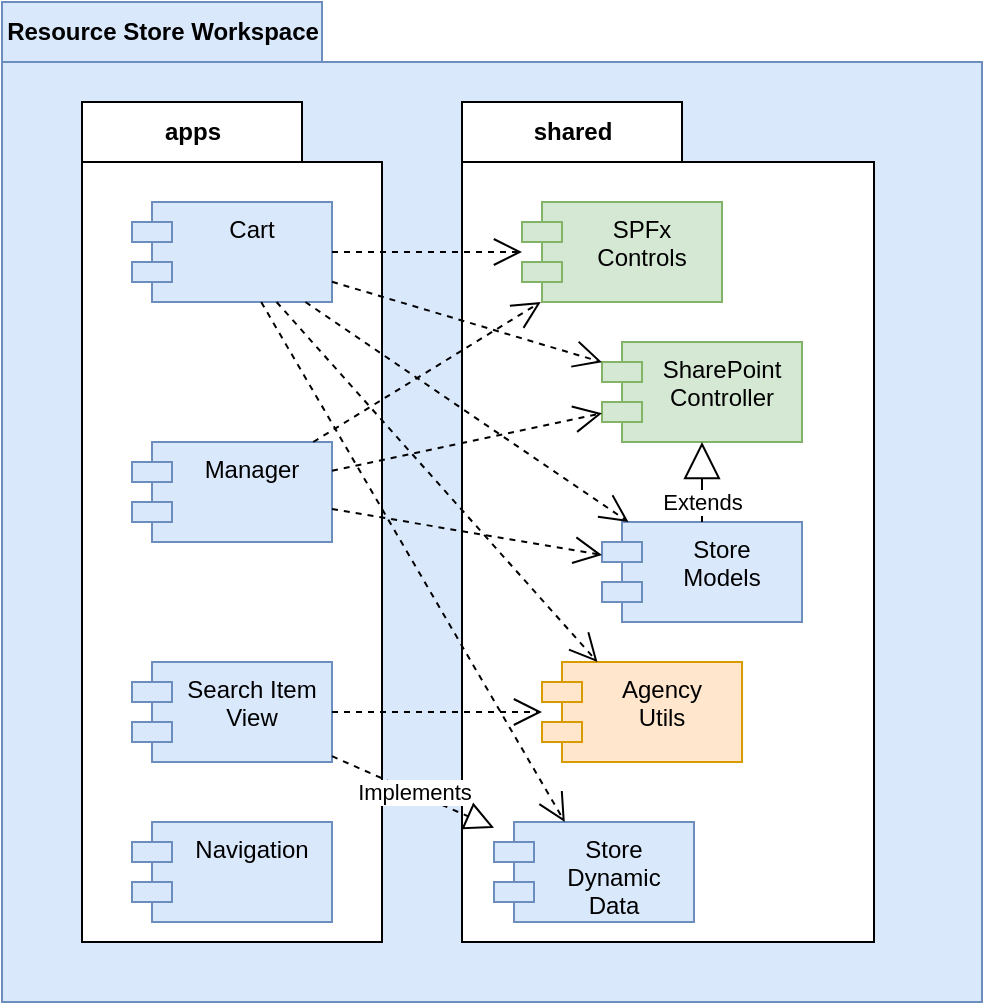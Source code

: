 <mxfile version="14.9.7" type="device"><diagram id="crSFKczKRlbZO9zx_Yis" name="Page-1"><mxGraphModel dx="1178" dy="712" grid="1" gridSize="10" guides="1" tooltips="1" connect="1" arrows="1" fold="1" page="1" pageScale="1" pageWidth="827" pageHeight="1169" math="0" shadow="0"><root><mxCell id="0"/><mxCell id="1" parent="0"/><mxCell id="8b75FQAut75xDzRV4wFL-1" value="Resource Store Workspace" style="shape=folder;fontStyle=1;tabWidth=160;tabHeight=30;tabPosition=left;html=1;boundedLbl=1;labelInHeader=1;container=1;collapsible=0;recursiveResize=0;fillColor=#dae8fc;strokeColor=#6c8ebf;" vertex="1" parent="1"><mxGeometry x="40" y="40" width="490" height="500" as="geometry"/></mxCell><mxCell id="8b75FQAut75xDzRV4wFL-3" value="apps" style="shape=folder;fontStyle=1;tabWidth=110;tabHeight=30;tabPosition=left;html=1;boundedLbl=1;labelInHeader=1;container=1;collapsible=0;recursiveResize=0;" vertex="1" parent="8b75FQAut75xDzRV4wFL-1"><mxGeometry x="40" y="50" width="150" height="420" as="geometry"/></mxCell><mxCell id="8b75FQAut75xDzRV4wFL-7" value="Navigation" style="shape=module;align=left;spacingLeft=20;align=center;verticalAlign=top;fillColor=#dae8fc;strokeColor=#6c8ebf;" vertex="1" parent="8b75FQAut75xDzRV4wFL-3"><mxGeometry x="25" y="360" width="100" height="50" as="geometry"/></mxCell><mxCell id="8b75FQAut75xDzRV4wFL-8" value="Cart" style="shape=module;align=left;spacingLeft=20;align=center;verticalAlign=top;fillColor=#dae8fc;strokeColor=#6c8ebf;" vertex="1" parent="8b75FQAut75xDzRV4wFL-3"><mxGeometry x="25" y="50" width="100" height="50" as="geometry"/></mxCell><mxCell id="8b75FQAut75xDzRV4wFL-9" value="Search Item&#10;View" style="shape=module;align=left;spacingLeft=20;align=center;verticalAlign=top;fillColor=#dae8fc;strokeColor=#6c8ebf;" vertex="1" parent="8b75FQAut75xDzRV4wFL-3"><mxGeometry x="25" y="280" width="100" height="50" as="geometry"/></mxCell><mxCell id="8b75FQAut75xDzRV4wFL-23" value="Manager" style="shape=module;align=left;spacingLeft=20;align=center;verticalAlign=top;fillColor=#dae8fc;strokeColor=#6c8ebf;" vertex="1" parent="8b75FQAut75xDzRV4wFL-3"><mxGeometry x="25" y="170" width="100" height="50" as="geometry"/></mxCell><mxCell id="8b75FQAut75xDzRV4wFL-5" value="shared" style="shape=folder;fontStyle=1;tabWidth=110;tabHeight=30;tabPosition=left;html=1;boundedLbl=1;labelInHeader=1;container=1;collapsible=0;recursiveResize=0;" vertex="1" parent="8b75FQAut75xDzRV4wFL-1"><mxGeometry x="230" y="50" width="206" height="420" as="geometry"/></mxCell><mxCell id="8b75FQAut75xDzRV4wFL-10" value="SharePoint&#10;Controller" style="shape=module;align=left;spacingLeft=20;align=center;verticalAlign=top;fillColor=#d5e8d4;strokeColor=#82b366;" vertex="1" parent="8b75FQAut75xDzRV4wFL-5"><mxGeometry x="70" y="120" width="100" height="50" as="geometry"/></mxCell><mxCell id="8b75FQAut75xDzRV4wFL-11" value="Agency&#10;Utils" style="shape=module;align=left;spacingLeft=20;align=center;verticalAlign=top;fillColor=#ffe6cc;strokeColor=#d79b00;" vertex="1" parent="8b75FQAut75xDzRV4wFL-5"><mxGeometry x="40" y="280" width="100" height="50" as="geometry"/></mxCell><mxCell id="8b75FQAut75xDzRV4wFL-12" value="Store&#10;Dynamic&#10;Data" style="shape=module;align=left;spacingLeft=20;align=center;verticalAlign=top;fillColor=#dae8fc;strokeColor=#6c8ebf;" vertex="1" parent="8b75FQAut75xDzRV4wFL-5"><mxGeometry x="16" y="360" width="100" height="50" as="geometry"/></mxCell><mxCell id="8b75FQAut75xDzRV4wFL-13" value="Store&#10;Models" style="shape=module;align=left;spacingLeft=20;align=center;verticalAlign=top;fillColor=#dae8fc;strokeColor=#6c8ebf;" vertex="1" parent="8b75FQAut75xDzRV4wFL-5"><mxGeometry x="70" y="210" width="100" height="50" as="geometry"/></mxCell><mxCell id="8b75FQAut75xDzRV4wFL-21" value="Extends" style="endArrow=block;endSize=16;endFill=0;html=1;" edge="1" parent="8b75FQAut75xDzRV4wFL-5" source="8b75FQAut75xDzRV4wFL-13" target="8b75FQAut75xDzRV4wFL-10"><mxGeometry x="-0.5" width="160" relative="1" as="geometry"><mxPoint x="166" y="260" as="sourcePoint"/><mxPoint x="326" y="260" as="targetPoint"/><mxPoint as="offset"/></mxGeometry></mxCell><mxCell id="8b75FQAut75xDzRV4wFL-15" value="Implements" style="endArrow=block;dashed=1;endFill=0;endSize=12;html=1;" edge="1" parent="8b75FQAut75xDzRV4wFL-1" source="8b75FQAut75xDzRV4wFL-9" target="8b75FQAut75xDzRV4wFL-12"><mxGeometry width="160" relative="1" as="geometry"><mxPoint x="460" y="260" as="sourcePoint"/><mxPoint x="620" y="260" as="targetPoint"/></mxGeometry></mxCell><mxCell id="8b75FQAut75xDzRV4wFL-16" value="" style="endArrow=open;endSize=12;dashed=1;html=1;" edge="1" parent="8b75FQAut75xDzRV4wFL-1" source="8b75FQAut75xDzRV4wFL-8" target="8b75FQAut75xDzRV4wFL-12"><mxGeometry width="160" relative="1" as="geometry"><mxPoint x="390" y="310" as="sourcePoint"/><mxPoint x="300" y="240" as="targetPoint"/></mxGeometry></mxCell><mxCell id="8b75FQAut75xDzRV4wFL-18" value="" style="endArrow=open;endSize=12;dashed=1;html=1;" edge="1" parent="8b75FQAut75xDzRV4wFL-1" source="8b75FQAut75xDzRV4wFL-8" target="8b75FQAut75xDzRV4wFL-11"><mxGeometry width="160" relative="1" as="geometry"><mxPoint x="390" y="310" as="sourcePoint"/><mxPoint x="550" y="310" as="targetPoint"/></mxGeometry></mxCell><mxCell id="8b75FQAut75xDzRV4wFL-19" value="" style="endArrow=open;endSize=12;dashed=1;html=1;" edge="1" parent="8b75FQAut75xDzRV4wFL-1" source="8b75FQAut75xDzRV4wFL-9" target="8b75FQAut75xDzRV4wFL-11"><mxGeometry width="160" relative="1" as="geometry"><mxPoint x="390" y="310" as="sourcePoint"/><mxPoint x="550" y="310" as="targetPoint"/></mxGeometry></mxCell><mxCell id="8b75FQAut75xDzRV4wFL-20" value="" style="endArrow=open;endSize=12;dashed=1;html=1;" edge="1" parent="8b75FQAut75xDzRV4wFL-1" source="8b75FQAut75xDzRV4wFL-8" target="8b75FQAut75xDzRV4wFL-10"><mxGeometry width="160" relative="1" as="geometry"><mxPoint x="390" y="310" as="sourcePoint"/><mxPoint x="550" y="310" as="targetPoint"/></mxGeometry></mxCell><mxCell id="8b75FQAut75xDzRV4wFL-17" value="" style="endArrow=open;endSize=12;dashed=1;html=1;" edge="1" parent="8b75FQAut75xDzRV4wFL-1" source="8b75FQAut75xDzRV4wFL-8" target="8b75FQAut75xDzRV4wFL-13"><mxGeometry width="160" relative="1" as="geometry"><mxPoint x="220" y="670" as="sourcePoint"/><mxPoint x="380" y="670" as="targetPoint"/></mxGeometry></mxCell><mxCell id="8b75FQAut75xDzRV4wFL-24" value="" style="endArrow=open;endSize=12;dashed=1;html=1;" edge="1" parent="8b75FQAut75xDzRV4wFL-1" source="8b75FQAut75xDzRV4wFL-23" target="8b75FQAut75xDzRV4wFL-13"><mxGeometry width="160" relative="1" as="geometry"><mxPoint x="350" y="350" as="sourcePoint"/><mxPoint x="510" y="350" as="targetPoint"/></mxGeometry></mxCell><mxCell id="8b75FQAut75xDzRV4wFL-25" value="" style="endArrow=open;endSize=12;dashed=1;html=1;" edge="1" parent="8b75FQAut75xDzRV4wFL-1" source="8b75FQAut75xDzRV4wFL-23" target="8b75FQAut75xDzRV4wFL-10"><mxGeometry width="160" relative="1" as="geometry"><mxPoint x="350" y="350" as="sourcePoint"/><mxPoint x="510" y="350" as="targetPoint"/></mxGeometry></mxCell><mxCell id="8b75FQAut75xDzRV4wFL-14" value="SPFx&#10;Controls" style="shape=module;align=left;spacingLeft=20;align=center;verticalAlign=top;fillColor=#d5e8d4;strokeColor=#82b366;" vertex="1" parent="1"><mxGeometry x="300" y="140" width="100" height="50" as="geometry"/></mxCell><mxCell id="8b75FQAut75xDzRV4wFL-22" value="" style="endArrow=open;endSize=12;dashed=1;html=1;" edge="1" parent="1" source="8b75FQAut75xDzRV4wFL-8" target="8b75FQAut75xDzRV4wFL-14"><mxGeometry width="160" relative="1" as="geometry"><mxPoint x="430" y="430" as="sourcePoint"/><mxPoint x="590" y="430" as="targetPoint"/></mxGeometry></mxCell><mxCell id="8b75FQAut75xDzRV4wFL-26" value="" style="endArrow=open;endSize=12;dashed=1;html=1;" edge="1" parent="1" source="8b75FQAut75xDzRV4wFL-23" target="8b75FQAut75xDzRV4wFL-14"><mxGeometry width="160" relative="1" as="geometry"><mxPoint x="390" y="390" as="sourcePoint"/><mxPoint x="550" y="390" as="targetPoint"/></mxGeometry></mxCell></root></mxGraphModel></diagram></mxfile>